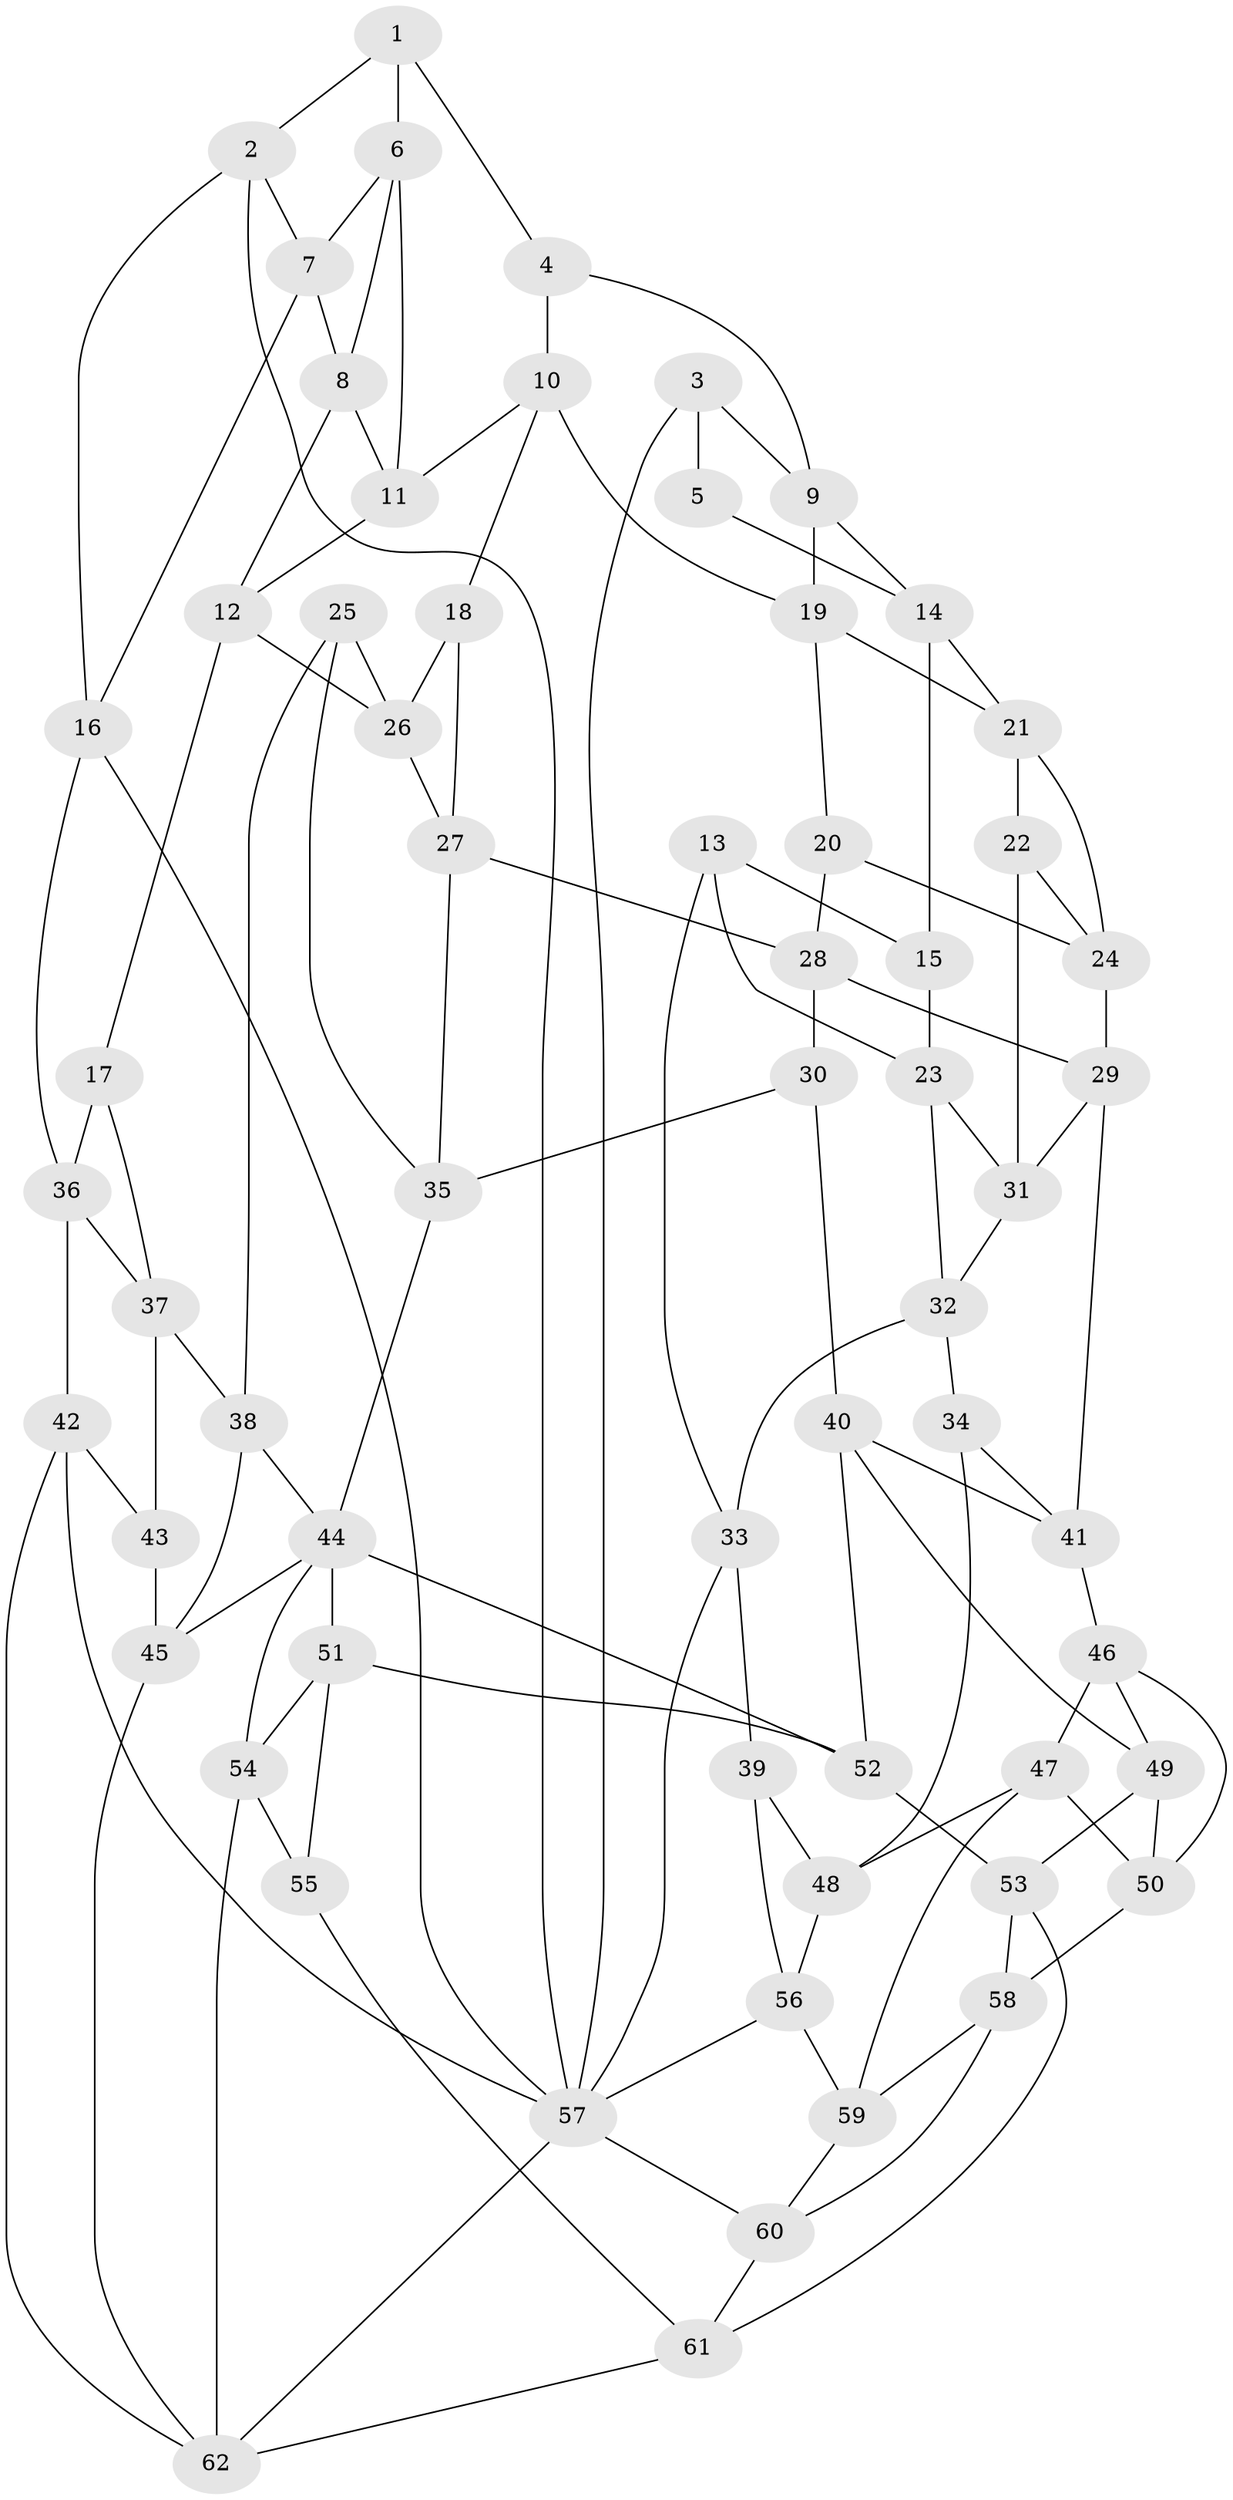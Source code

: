 // original degree distribution, {3: 0.024193548387096774, 4: 0.20967741935483872, 5: 0.5564516129032258, 6: 0.20967741935483872}
// Generated by graph-tools (version 1.1) at 2025/51/03/09/25 03:51:04]
// undirected, 62 vertices, 119 edges
graph export_dot {
graph [start="1"]
  node [color=gray90,style=filled];
  1;
  2;
  3;
  4;
  5;
  6;
  7;
  8;
  9;
  10;
  11;
  12;
  13;
  14;
  15;
  16;
  17;
  18;
  19;
  20;
  21;
  22;
  23;
  24;
  25;
  26;
  27;
  28;
  29;
  30;
  31;
  32;
  33;
  34;
  35;
  36;
  37;
  38;
  39;
  40;
  41;
  42;
  43;
  44;
  45;
  46;
  47;
  48;
  49;
  50;
  51;
  52;
  53;
  54;
  55;
  56;
  57;
  58;
  59;
  60;
  61;
  62;
  1 -- 2 [weight=1.0];
  1 -- 4 [weight=1.0];
  1 -- 6 [weight=1.0];
  2 -- 7 [weight=1.0];
  2 -- 16 [weight=1.0];
  2 -- 57 [weight=1.0];
  3 -- 5 [weight=1.0];
  3 -- 9 [weight=1.0];
  3 -- 57 [weight=1.0];
  4 -- 9 [weight=1.0];
  4 -- 10 [weight=1.0];
  5 -- 14 [weight=1.0];
  6 -- 7 [weight=1.0];
  6 -- 8 [weight=1.0];
  6 -- 11 [weight=1.0];
  7 -- 8 [weight=1.0];
  7 -- 16 [weight=1.0];
  8 -- 11 [weight=1.0];
  8 -- 12 [weight=1.0];
  9 -- 14 [weight=1.0];
  9 -- 19 [weight=1.0];
  10 -- 11 [weight=1.0];
  10 -- 18 [weight=1.0];
  10 -- 19 [weight=1.0];
  11 -- 12 [weight=1.0];
  12 -- 17 [weight=1.0];
  12 -- 26 [weight=1.0];
  13 -- 15 [weight=1.0];
  13 -- 23 [weight=1.0];
  13 -- 33 [weight=1.0];
  14 -- 15 [weight=1.0];
  14 -- 21 [weight=1.0];
  15 -- 23 [weight=1.0];
  16 -- 36 [weight=1.0];
  16 -- 57 [weight=1.0];
  17 -- 36 [weight=1.0];
  17 -- 37 [weight=1.0];
  18 -- 26 [weight=1.0];
  18 -- 27 [weight=1.0];
  19 -- 20 [weight=1.0];
  19 -- 21 [weight=1.0];
  20 -- 24 [weight=1.0];
  20 -- 28 [weight=1.0];
  21 -- 22 [weight=1.0];
  21 -- 24 [weight=1.0];
  22 -- 24 [weight=1.0];
  22 -- 31 [weight=1.0];
  23 -- 31 [weight=1.0];
  23 -- 32 [weight=1.0];
  24 -- 29 [weight=1.0];
  25 -- 26 [weight=1.0];
  25 -- 35 [weight=1.0];
  25 -- 38 [weight=1.0];
  26 -- 27 [weight=1.0];
  27 -- 28 [weight=1.0];
  27 -- 35 [weight=1.0];
  28 -- 29 [weight=1.0];
  28 -- 30 [weight=1.0];
  29 -- 31 [weight=1.0];
  29 -- 41 [weight=1.0];
  30 -- 35 [weight=1.0];
  30 -- 40 [weight=1.0];
  31 -- 32 [weight=1.0];
  32 -- 33 [weight=1.0];
  32 -- 34 [weight=1.0];
  33 -- 39 [weight=1.0];
  33 -- 57 [weight=1.0];
  34 -- 41 [weight=1.0];
  34 -- 48 [weight=1.0];
  35 -- 44 [weight=1.0];
  36 -- 37 [weight=1.0];
  36 -- 42 [weight=1.0];
  37 -- 38 [weight=1.0];
  37 -- 43 [weight=1.0];
  38 -- 44 [weight=1.0];
  38 -- 45 [weight=1.0];
  39 -- 48 [weight=1.0];
  39 -- 56 [weight=1.0];
  40 -- 41 [weight=1.0];
  40 -- 49 [weight=1.0];
  40 -- 52 [weight=1.0];
  41 -- 46 [weight=1.0];
  42 -- 43 [weight=1.0];
  42 -- 57 [weight=1.0];
  42 -- 62 [weight=1.0];
  43 -- 45 [weight=2.0];
  44 -- 45 [weight=1.0];
  44 -- 51 [weight=1.0];
  44 -- 52 [weight=1.0];
  44 -- 54 [weight=1.0];
  45 -- 62 [weight=1.0];
  46 -- 47 [weight=1.0];
  46 -- 49 [weight=1.0];
  46 -- 50 [weight=1.0];
  47 -- 48 [weight=1.0];
  47 -- 50 [weight=1.0];
  47 -- 59 [weight=1.0];
  48 -- 56 [weight=1.0];
  49 -- 50 [weight=1.0];
  49 -- 53 [weight=1.0];
  50 -- 58 [weight=1.0];
  51 -- 52 [weight=1.0];
  51 -- 54 [weight=1.0];
  51 -- 55 [weight=1.0];
  52 -- 53 [weight=1.0];
  53 -- 58 [weight=1.0];
  53 -- 61 [weight=1.0];
  54 -- 55 [weight=1.0];
  54 -- 62 [weight=1.0];
  55 -- 61 [weight=1.0];
  56 -- 57 [weight=1.0];
  56 -- 59 [weight=1.0];
  57 -- 60 [weight=1.0];
  57 -- 62 [weight=1.0];
  58 -- 59 [weight=1.0];
  58 -- 60 [weight=1.0];
  59 -- 60 [weight=1.0];
  60 -- 61 [weight=1.0];
  61 -- 62 [weight=1.0];
}
